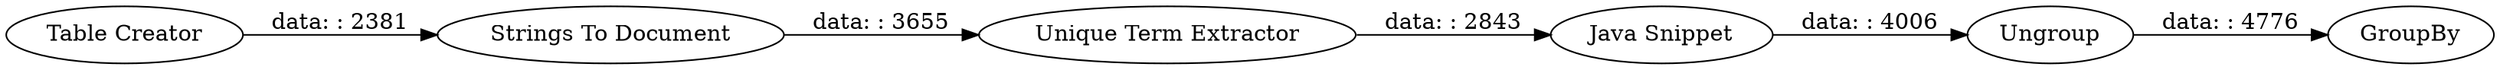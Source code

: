 digraph {
	"-8079183698555198377_149" [label="Unique Term Extractor"]
	"-8079183698555198377_136" [label="Strings To Document"]
	"-8079183698555198377_152" [label=Ungroup]
	"-8079183698555198377_151" [label=GroupBy]
	"-8079183698555198377_150" [label="Java Snippet"]
	"-8079183698555198377_1" [label="Table Creator"]
	"-8079183698555198377_136" -> "-8079183698555198377_149" [label="data: : 3655"]
	"-8079183698555198377_149" -> "-8079183698555198377_150" [label="data: : 2843"]
	"-8079183698555198377_150" -> "-8079183698555198377_152" [label="data: : 4006"]
	"-8079183698555198377_1" -> "-8079183698555198377_136" [label="data: : 2381"]
	"-8079183698555198377_152" -> "-8079183698555198377_151" [label="data: : 4776"]
	rankdir=LR
}
